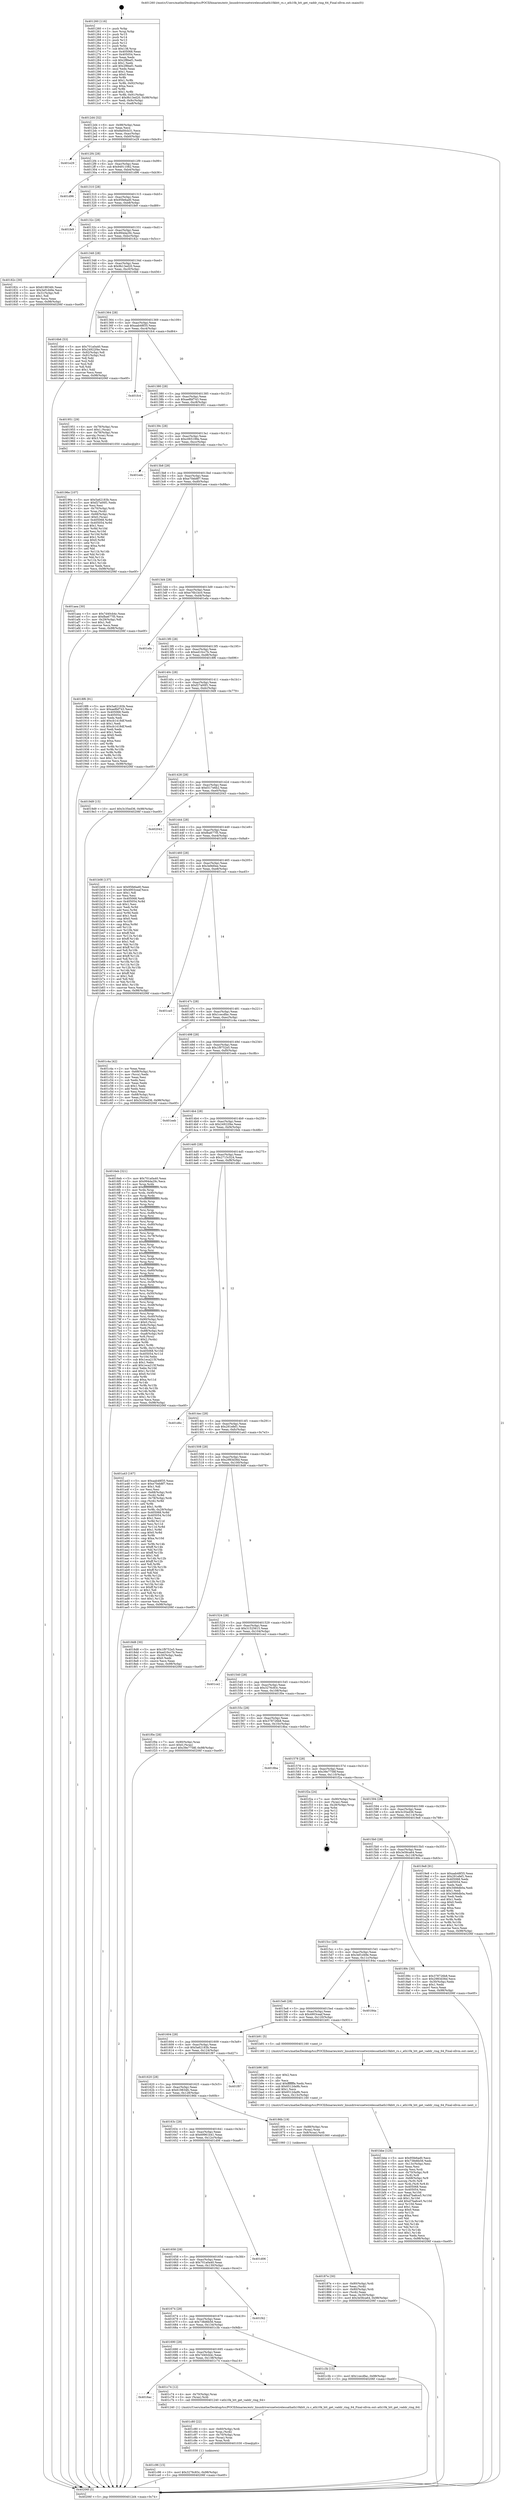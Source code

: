 digraph "0x401260" {
  label = "0x401260 (/mnt/c/Users/mathe/Desktop/tcc/POCII/binaries/extr_linuxdriversnetwirelessathath10khtt_rx.c_ath10k_htt_get_vaddr_ring_64_Final-ollvm.out::main(0))"
  labelloc = "t"
  node[shape=record]

  Entry [label="",width=0.3,height=0.3,shape=circle,fillcolor=black,style=filled]
  "0x4012d4" [label="{
     0x4012d4 [32]\l
     | [instrs]\l
     &nbsp;&nbsp;0x4012d4 \<+6\>: mov -0x98(%rbp),%eax\l
     &nbsp;&nbsp;0x4012da \<+2\>: mov %eax,%ecx\l
     &nbsp;&nbsp;0x4012dc \<+6\>: sub $0x8a00cb31,%ecx\l
     &nbsp;&nbsp;0x4012e2 \<+6\>: mov %eax,-0xac(%rbp)\l
     &nbsp;&nbsp;0x4012e8 \<+6\>: mov %ecx,-0xb0(%rbp)\l
     &nbsp;&nbsp;0x4012ee \<+6\>: je 0000000000401e29 \<main+0xbc9\>\l
  }"]
  "0x401e29" [label="{
     0x401e29\l
  }", style=dashed]
  "0x4012f4" [label="{
     0x4012f4 [28]\l
     | [instrs]\l
     &nbsp;&nbsp;0x4012f4 \<+5\>: jmp 00000000004012f9 \<main+0x99\>\l
     &nbsp;&nbsp;0x4012f9 \<+6\>: mov -0xac(%rbp),%eax\l
     &nbsp;&nbsp;0x4012ff \<+5\>: sub $0x94911082,%eax\l
     &nbsp;&nbsp;0x401304 \<+6\>: mov %eax,-0xb4(%rbp)\l
     &nbsp;&nbsp;0x40130a \<+6\>: je 0000000000401d96 \<main+0xb36\>\l
  }"]
  Exit [label="",width=0.3,height=0.3,shape=circle,fillcolor=black,style=filled,peripheries=2]
  "0x401d96" [label="{
     0x401d96\l
  }", style=dashed]
  "0x401310" [label="{
     0x401310 [28]\l
     | [instrs]\l
     &nbsp;&nbsp;0x401310 \<+5\>: jmp 0000000000401315 \<main+0xb5\>\l
     &nbsp;&nbsp;0x401315 \<+6\>: mov -0xac(%rbp),%eax\l
     &nbsp;&nbsp;0x40131b \<+5\>: sub $0x95fe6ad0,%eax\l
     &nbsp;&nbsp;0x401320 \<+6\>: mov %eax,-0xb8(%rbp)\l
     &nbsp;&nbsp;0x401326 \<+6\>: je 0000000000401fe9 \<main+0xd89\>\l
  }"]
  "0x401c96" [label="{
     0x401c96 [15]\l
     | [instrs]\l
     &nbsp;&nbsp;0x401c96 \<+10\>: movl $0x3276c83c,-0x98(%rbp)\l
     &nbsp;&nbsp;0x401ca0 \<+5\>: jmp 000000000040206f \<main+0xe0f\>\l
  }"]
  "0x401fe9" [label="{
     0x401fe9\l
  }", style=dashed]
  "0x40132c" [label="{
     0x40132c [28]\l
     | [instrs]\l
     &nbsp;&nbsp;0x40132c \<+5\>: jmp 0000000000401331 \<main+0xd1\>\l
     &nbsp;&nbsp;0x401331 \<+6\>: mov -0xac(%rbp),%eax\l
     &nbsp;&nbsp;0x401337 \<+5\>: sub $0x994da29c,%eax\l
     &nbsp;&nbsp;0x40133c \<+6\>: mov %eax,-0xbc(%rbp)\l
     &nbsp;&nbsp;0x401342 \<+6\>: je 000000000040182c \<main+0x5cc\>\l
  }"]
  "0x401c80" [label="{
     0x401c80 [22]\l
     | [instrs]\l
     &nbsp;&nbsp;0x401c80 \<+4\>: mov -0x60(%rbp),%rdi\l
     &nbsp;&nbsp;0x401c84 \<+3\>: mov %rax,(%rdi)\l
     &nbsp;&nbsp;0x401c87 \<+4\>: mov -0x70(%rbp),%rax\l
     &nbsp;&nbsp;0x401c8b \<+3\>: mov (%rax),%rax\l
     &nbsp;&nbsp;0x401c8e \<+3\>: mov %rax,%rdi\l
     &nbsp;&nbsp;0x401c91 \<+5\>: call 0000000000401030 \<free@plt\>\l
     | [calls]\l
     &nbsp;&nbsp;0x401030 \{1\} (unknown)\l
  }"]
  "0x40182c" [label="{
     0x40182c [30]\l
     | [instrs]\l
     &nbsp;&nbsp;0x40182c \<+5\>: mov $0x619834fc,%eax\l
     &nbsp;&nbsp;0x401831 \<+5\>: mov $0x3ef1d49e,%ecx\l
     &nbsp;&nbsp;0x401836 \<+3\>: mov -0x31(%rbp),%dl\l
     &nbsp;&nbsp;0x401839 \<+3\>: test $0x1,%dl\l
     &nbsp;&nbsp;0x40183c \<+3\>: cmovne %ecx,%eax\l
     &nbsp;&nbsp;0x40183f \<+6\>: mov %eax,-0x98(%rbp)\l
     &nbsp;&nbsp;0x401845 \<+5\>: jmp 000000000040206f \<main+0xe0f\>\l
  }"]
  "0x401348" [label="{
     0x401348 [28]\l
     | [instrs]\l
     &nbsp;&nbsp;0x401348 \<+5\>: jmp 000000000040134d \<main+0xed\>\l
     &nbsp;&nbsp;0x40134d \<+6\>: mov -0xac(%rbp),%eax\l
     &nbsp;&nbsp;0x401353 \<+5\>: sub $0x9b13ed20,%eax\l
     &nbsp;&nbsp;0x401358 \<+6\>: mov %eax,-0xc0(%rbp)\l
     &nbsp;&nbsp;0x40135e \<+6\>: je 00000000004016b6 \<main+0x456\>\l
  }"]
  "0x4016ac" [label="{
     0x4016ac\l
  }", style=dashed]
  "0x4016b6" [label="{
     0x4016b6 [53]\l
     | [instrs]\l
     &nbsp;&nbsp;0x4016b6 \<+5\>: mov $0x701a0a40,%eax\l
     &nbsp;&nbsp;0x4016bb \<+5\>: mov $0x24922f4e,%ecx\l
     &nbsp;&nbsp;0x4016c0 \<+6\>: mov -0x92(%rbp),%dl\l
     &nbsp;&nbsp;0x4016c6 \<+7\>: mov -0x91(%rbp),%sil\l
     &nbsp;&nbsp;0x4016cd \<+3\>: mov %dl,%dil\l
     &nbsp;&nbsp;0x4016d0 \<+3\>: and %sil,%dil\l
     &nbsp;&nbsp;0x4016d3 \<+3\>: xor %sil,%dl\l
     &nbsp;&nbsp;0x4016d6 \<+3\>: or %dl,%dil\l
     &nbsp;&nbsp;0x4016d9 \<+4\>: test $0x1,%dil\l
     &nbsp;&nbsp;0x4016dd \<+3\>: cmovne %ecx,%eax\l
     &nbsp;&nbsp;0x4016e0 \<+6\>: mov %eax,-0x98(%rbp)\l
     &nbsp;&nbsp;0x4016e6 \<+5\>: jmp 000000000040206f \<main+0xe0f\>\l
  }"]
  "0x401364" [label="{
     0x401364 [28]\l
     | [instrs]\l
     &nbsp;&nbsp;0x401364 \<+5\>: jmp 0000000000401369 \<main+0x109\>\l
     &nbsp;&nbsp;0x401369 \<+6\>: mov -0xac(%rbp),%eax\l
     &nbsp;&nbsp;0x40136f \<+5\>: sub $0xaab48f35,%eax\l
     &nbsp;&nbsp;0x401374 \<+6\>: mov %eax,-0xc4(%rbp)\l
     &nbsp;&nbsp;0x40137a \<+6\>: je 0000000000401fc4 \<main+0xd64\>\l
  }"]
  "0x40206f" [label="{
     0x40206f [5]\l
     | [instrs]\l
     &nbsp;&nbsp;0x40206f \<+5\>: jmp 00000000004012d4 \<main+0x74\>\l
  }"]
  "0x401260" [label="{
     0x401260 [116]\l
     | [instrs]\l
     &nbsp;&nbsp;0x401260 \<+1\>: push %rbp\l
     &nbsp;&nbsp;0x401261 \<+3\>: mov %rsp,%rbp\l
     &nbsp;&nbsp;0x401264 \<+2\>: push %r15\l
     &nbsp;&nbsp;0x401266 \<+2\>: push %r14\l
     &nbsp;&nbsp;0x401268 \<+2\>: push %r13\l
     &nbsp;&nbsp;0x40126a \<+2\>: push %r12\l
     &nbsp;&nbsp;0x40126c \<+1\>: push %rbx\l
     &nbsp;&nbsp;0x40126d \<+7\>: sub $0x138,%rsp\l
     &nbsp;&nbsp;0x401274 \<+7\>: mov 0x405068,%eax\l
     &nbsp;&nbsp;0x40127b \<+7\>: mov 0x405054,%ecx\l
     &nbsp;&nbsp;0x401282 \<+2\>: mov %eax,%edx\l
     &nbsp;&nbsp;0x401284 \<+6\>: sub $0x2f8bef1,%edx\l
     &nbsp;&nbsp;0x40128a \<+3\>: sub $0x1,%edx\l
     &nbsp;&nbsp;0x40128d \<+6\>: add $0x2f8bef1,%edx\l
     &nbsp;&nbsp;0x401293 \<+3\>: imul %edx,%eax\l
     &nbsp;&nbsp;0x401296 \<+3\>: and $0x1,%eax\l
     &nbsp;&nbsp;0x401299 \<+3\>: cmp $0x0,%eax\l
     &nbsp;&nbsp;0x40129c \<+4\>: sete %r8b\l
     &nbsp;&nbsp;0x4012a0 \<+4\>: and $0x1,%r8b\l
     &nbsp;&nbsp;0x4012a4 \<+7\>: mov %r8b,-0x92(%rbp)\l
     &nbsp;&nbsp;0x4012ab \<+3\>: cmp $0xa,%ecx\l
     &nbsp;&nbsp;0x4012ae \<+4\>: setl %r8b\l
     &nbsp;&nbsp;0x4012b2 \<+4\>: and $0x1,%r8b\l
     &nbsp;&nbsp;0x4012b6 \<+7\>: mov %r8b,-0x91(%rbp)\l
     &nbsp;&nbsp;0x4012bd \<+10\>: movl $0x9b13ed20,-0x98(%rbp)\l
     &nbsp;&nbsp;0x4012c7 \<+6\>: mov %edi,-0x9c(%rbp)\l
     &nbsp;&nbsp;0x4012cd \<+7\>: mov %rsi,-0xa8(%rbp)\l
  }"]
  "0x401c74" [label="{
     0x401c74 [12]\l
     | [instrs]\l
     &nbsp;&nbsp;0x401c74 \<+4\>: mov -0x70(%rbp),%rax\l
     &nbsp;&nbsp;0x401c78 \<+3\>: mov (%rax),%rdi\l
     &nbsp;&nbsp;0x401c7b \<+5\>: call 0000000000401240 \<ath10k_htt_get_vaddr_ring_64\>\l
     | [calls]\l
     &nbsp;&nbsp;0x401240 \{1\} (/mnt/c/Users/mathe/Desktop/tcc/POCII/binaries/extr_linuxdriversnetwirelessathath10khtt_rx.c_ath10k_htt_get_vaddr_ring_64_Final-ollvm.out::ath10k_htt_get_vaddr_ring_64)\l
  }"]
  "0x401fc4" [label="{
     0x401fc4\l
  }", style=dashed]
  "0x401380" [label="{
     0x401380 [28]\l
     | [instrs]\l
     &nbsp;&nbsp;0x401380 \<+5\>: jmp 0000000000401385 \<main+0x125\>\l
     &nbsp;&nbsp;0x401385 \<+6\>: mov -0xac(%rbp),%eax\l
     &nbsp;&nbsp;0x40138b \<+5\>: sub $0xae8bf743,%eax\l
     &nbsp;&nbsp;0x401390 \<+6\>: mov %eax,-0xc8(%rbp)\l
     &nbsp;&nbsp;0x401396 \<+6\>: je 0000000000401951 \<main+0x6f1\>\l
  }"]
  "0x401690" [label="{
     0x401690 [28]\l
     | [instrs]\l
     &nbsp;&nbsp;0x401690 \<+5\>: jmp 0000000000401695 \<main+0x435\>\l
     &nbsp;&nbsp;0x401695 \<+6\>: mov -0xac(%rbp),%eax\l
     &nbsp;&nbsp;0x40169b \<+5\>: sub $0x7d40cb4c,%eax\l
     &nbsp;&nbsp;0x4016a0 \<+6\>: mov %eax,-0x138(%rbp)\l
     &nbsp;&nbsp;0x4016a6 \<+6\>: je 0000000000401c74 \<main+0xa14\>\l
  }"]
  "0x401951" [label="{
     0x401951 [29]\l
     | [instrs]\l
     &nbsp;&nbsp;0x401951 \<+4\>: mov -0x78(%rbp),%rax\l
     &nbsp;&nbsp;0x401955 \<+6\>: movl $0x1,(%rax)\l
     &nbsp;&nbsp;0x40195b \<+4\>: mov -0x78(%rbp),%rax\l
     &nbsp;&nbsp;0x40195f \<+3\>: movslq (%rax),%rax\l
     &nbsp;&nbsp;0x401962 \<+4\>: shl $0x3,%rax\l
     &nbsp;&nbsp;0x401966 \<+3\>: mov %rax,%rdi\l
     &nbsp;&nbsp;0x401969 \<+5\>: call 0000000000401050 \<malloc@plt\>\l
     | [calls]\l
     &nbsp;&nbsp;0x401050 \{1\} (unknown)\l
  }"]
  "0x40139c" [label="{
     0x40139c [28]\l
     | [instrs]\l
     &nbsp;&nbsp;0x40139c \<+5\>: jmp 00000000004013a1 \<main+0x141\>\l
     &nbsp;&nbsp;0x4013a1 \<+6\>: mov -0xac(%rbp),%eax\l
     &nbsp;&nbsp;0x4013a7 \<+5\>: sub $0xc065199e,%eax\l
     &nbsp;&nbsp;0x4013ac \<+6\>: mov %eax,-0xcc(%rbp)\l
     &nbsp;&nbsp;0x4013b2 \<+6\>: je 0000000000401edc \<main+0xc7c\>\l
  }"]
  "0x401c3b" [label="{
     0x401c3b [15]\l
     | [instrs]\l
     &nbsp;&nbsp;0x401c3b \<+10\>: movl $0x1cecdfac,-0x98(%rbp)\l
     &nbsp;&nbsp;0x401c45 \<+5\>: jmp 000000000040206f \<main+0xe0f\>\l
  }"]
  "0x401edc" [label="{
     0x401edc\l
  }", style=dashed]
  "0x4013b8" [label="{
     0x4013b8 [28]\l
     | [instrs]\l
     &nbsp;&nbsp;0x4013b8 \<+5\>: jmp 00000000004013bd \<main+0x15d\>\l
     &nbsp;&nbsp;0x4013bd \<+6\>: mov -0xac(%rbp),%eax\l
     &nbsp;&nbsp;0x4013c3 \<+5\>: sub $0xe70eb8f7,%eax\l
     &nbsp;&nbsp;0x4013c8 \<+6\>: mov %eax,-0xd0(%rbp)\l
     &nbsp;&nbsp;0x4013ce \<+6\>: je 0000000000401aea \<main+0x88a\>\l
  }"]
  "0x401674" [label="{
     0x401674 [28]\l
     | [instrs]\l
     &nbsp;&nbsp;0x401674 \<+5\>: jmp 0000000000401679 \<main+0x419\>\l
     &nbsp;&nbsp;0x401679 \<+6\>: mov -0xac(%rbp),%eax\l
     &nbsp;&nbsp;0x40167f \<+5\>: sub $0x738d6b56,%eax\l
     &nbsp;&nbsp;0x401684 \<+6\>: mov %eax,-0x134(%rbp)\l
     &nbsp;&nbsp;0x40168a \<+6\>: je 0000000000401c3b \<main+0x9db\>\l
  }"]
  "0x401aea" [label="{
     0x401aea [30]\l
     | [instrs]\l
     &nbsp;&nbsp;0x401aea \<+5\>: mov $0x7d40cb4c,%eax\l
     &nbsp;&nbsp;0x401aef \<+5\>: mov $0xfba677f5,%ecx\l
     &nbsp;&nbsp;0x401af4 \<+3\>: mov -0x29(%rbp),%dl\l
     &nbsp;&nbsp;0x401af7 \<+3\>: test $0x1,%dl\l
     &nbsp;&nbsp;0x401afa \<+3\>: cmovne %ecx,%eax\l
     &nbsp;&nbsp;0x401afd \<+6\>: mov %eax,-0x98(%rbp)\l
     &nbsp;&nbsp;0x401b03 \<+5\>: jmp 000000000040206f \<main+0xe0f\>\l
  }"]
  "0x4013d4" [label="{
     0x4013d4 [28]\l
     | [instrs]\l
     &nbsp;&nbsp;0x4013d4 \<+5\>: jmp 00000000004013d9 \<main+0x179\>\l
     &nbsp;&nbsp;0x4013d9 \<+6\>: mov -0xac(%rbp),%eax\l
     &nbsp;&nbsp;0x4013df \<+5\>: sub $0xe76b1bc0,%eax\l
     &nbsp;&nbsp;0x4013e4 \<+6\>: mov %eax,-0xd4(%rbp)\l
     &nbsp;&nbsp;0x4013ea \<+6\>: je 0000000000401efa \<main+0xc9a\>\l
  }"]
  "0x401f42" [label="{
     0x401f42\l
  }", style=dashed]
  "0x401efa" [label="{
     0x401efa\l
  }", style=dashed]
  "0x4013f0" [label="{
     0x4013f0 [28]\l
     | [instrs]\l
     &nbsp;&nbsp;0x4013f0 \<+5\>: jmp 00000000004013f5 \<main+0x195\>\l
     &nbsp;&nbsp;0x4013f5 \<+6\>: mov -0xac(%rbp),%eax\l
     &nbsp;&nbsp;0x4013fb \<+5\>: sub $0xed10cc7b,%eax\l
     &nbsp;&nbsp;0x401400 \<+6\>: mov %eax,-0xd8(%rbp)\l
     &nbsp;&nbsp;0x401406 \<+6\>: je 00000000004018f6 \<main+0x696\>\l
  }"]
  "0x401658" [label="{
     0x401658 [28]\l
     | [instrs]\l
     &nbsp;&nbsp;0x401658 \<+5\>: jmp 000000000040165d \<main+0x3fd\>\l
     &nbsp;&nbsp;0x40165d \<+6\>: mov -0xac(%rbp),%eax\l
     &nbsp;&nbsp;0x401663 \<+5\>: sub $0x701a0a40,%eax\l
     &nbsp;&nbsp;0x401668 \<+6\>: mov %eax,-0x130(%rbp)\l
     &nbsp;&nbsp;0x40166e \<+6\>: je 0000000000401f42 \<main+0xce2\>\l
  }"]
  "0x4018f6" [label="{
     0x4018f6 [91]\l
     | [instrs]\l
     &nbsp;&nbsp;0x4018f6 \<+5\>: mov $0x5a62183b,%eax\l
     &nbsp;&nbsp;0x4018fb \<+5\>: mov $0xae8bf743,%ecx\l
     &nbsp;&nbsp;0x401900 \<+7\>: mov 0x405068,%edx\l
     &nbsp;&nbsp;0x401907 \<+7\>: mov 0x405054,%esi\l
     &nbsp;&nbsp;0x40190e \<+2\>: mov %edx,%edi\l
     &nbsp;&nbsp;0x401910 \<+6\>: add $0xcb1418df,%edi\l
     &nbsp;&nbsp;0x401916 \<+3\>: sub $0x1,%edi\l
     &nbsp;&nbsp;0x401919 \<+6\>: sub $0xcb1418df,%edi\l
     &nbsp;&nbsp;0x40191f \<+3\>: imul %edi,%edx\l
     &nbsp;&nbsp;0x401922 \<+3\>: and $0x1,%edx\l
     &nbsp;&nbsp;0x401925 \<+3\>: cmp $0x0,%edx\l
     &nbsp;&nbsp;0x401928 \<+4\>: sete %r8b\l
     &nbsp;&nbsp;0x40192c \<+3\>: cmp $0xa,%esi\l
     &nbsp;&nbsp;0x40192f \<+4\>: setl %r9b\l
     &nbsp;&nbsp;0x401933 \<+3\>: mov %r8b,%r10b\l
     &nbsp;&nbsp;0x401936 \<+3\>: and %r9b,%r10b\l
     &nbsp;&nbsp;0x401939 \<+3\>: xor %r9b,%r8b\l
     &nbsp;&nbsp;0x40193c \<+3\>: or %r8b,%r10b\l
     &nbsp;&nbsp;0x40193f \<+4\>: test $0x1,%r10b\l
     &nbsp;&nbsp;0x401943 \<+3\>: cmovne %ecx,%eax\l
     &nbsp;&nbsp;0x401946 \<+6\>: mov %eax,-0x98(%rbp)\l
     &nbsp;&nbsp;0x40194c \<+5\>: jmp 000000000040206f \<main+0xe0f\>\l
  }"]
  "0x40140c" [label="{
     0x40140c [28]\l
     | [instrs]\l
     &nbsp;&nbsp;0x40140c \<+5\>: jmp 0000000000401411 \<main+0x1b1\>\l
     &nbsp;&nbsp;0x401411 \<+6\>: mov -0xac(%rbp),%eax\l
     &nbsp;&nbsp;0x401417 \<+5\>: sub $0xf27a00f1,%eax\l
     &nbsp;&nbsp;0x40141c \<+6\>: mov %eax,-0xdc(%rbp)\l
     &nbsp;&nbsp;0x401422 \<+6\>: je 00000000004019d9 \<main+0x779\>\l
  }"]
  "0x401d06" [label="{
     0x401d06\l
  }", style=dashed]
  "0x4019d9" [label="{
     0x4019d9 [15]\l
     | [instrs]\l
     &nbsp;&nbsp;0x4019d9 \<+10\>: movl $0x3c35ed36,-0x98(%rbp)\l
     &nbsp;&nbsp;0x4019e3 \<+5\>: jmp 000000000040206f \<main+0xe0f\>\l
  }"]
  "0x401428" [label="{
     0x401428 [28]\l
     | [instrs]\l
     &nbsp;&nbsp;0x401428 \<+5\>: jmp 000000000040142d \<main+0x1cd\>\l
     &nbsp;&nbsp;0x40142d \<+6\>: mov -0xac(%rbp),%eax\l
     &nbsp;&nbsp;0x401433 \<+5\>: sub $0xf317e6b2,%eax\l
     &nbsp;&nbsp;0x401438 \<+6\>: mov %eax,-0xe0(%rbp)\l
     &nbsp;&nbsp;0x40143e \<+6\>: je 0000000000402043 \<main+0xde3\>\l
  }"]
  "0x401bbe" [label="{
     0x401bbe [125]\l
     | [instrs]\l
     &nbsp;&nbsp;0x401bbe \<+5\>: mov $0x95fe6ad0,%ecx\l
     &nbsp;&nbsp;0x401bc3 \<+5\>: mov $0x738d6b56,%edx\l
     &nbsp;&nbsp;0x401bc8 \<+6\>: mov -0x13c(%rbp),%esi\l
     &nbsp;&nbsp;0x401bce \<+3\>: imul %eax,%esi\l
     &nbsp;&nbsp;0x401bd1 \<+3\>: movslq %esi,%rdi\l
     &nbsp;&nbsp;0x401bd4 \<+4\>: mov -0x70(%rbp),%r8\l
     &nbsp;&nbsp;0x401bd8 \<+3\>: mov (%r8),%r8\l
     &nbsp;&nbsp;0x401bdb \<+4\>: mov -0x68(%rbp),%r9\l
     &nbsp;&nbsp;0x401bdf \<+3\>: movslq (%r9),%r9\l
     &nbsp;&nbsp;0x401be2 \<+4\>: mov %rdi,(%r8,%r9,8)\l
     &nbsp;&nbsp;0x401be6 \<+7\>: mov 0x405068,%eax\l
     &nbsp;&nbsp;0x401bed \<+7\>: mov 0x405054,%esi\l
     &nbsp;&nbsp;0x401bf4 \<+3\>: mov %eax,%r10d\l
     &nbsp;&nbsp;0x401bf7 \<+7\>: sub $0xd7ba6ce5,%r10d\l
     &nbsp;&nbsp;0x401bfe \<+4\>: sub $0x1,%r10d\l
     &nbsp;&nbsp;0x401c02 \<+7\>: add $0xd7ba6ce5,%r10d\l
     &nbsp;&nbsp;0x401c09 \<+4\>: imul %r10d,%eax\l
     &nbsp;&nbsp;0x401c0d \<+3\>: and $0x1,%eax\l
     &nbsp;&nbsp;0x401c10 \<+3\>: cmp $0x0,%eax\l
     &nbsp;&nbsp;0x401c13 \<+4\>: sete %r11b\l
     &nbsp;&nbsp;0x401c17 \<+3\>: cmp $0xa,%esi\l
     &nbsp;&nbsp;0x401c1a \<+3\>: setl %bl\l
     &nbsp;&nbsp;0x401c1d \<+3\>: mov %r11b,%r14b\l
     &nbsp;&nbsp;0x401c20 \<+3\>: and %bl,%r14b\l
     &nbsp;&nbsp;0x401c23 \<+3\>: xor %bl,%r11b\l
     &nbsp;&nbsp;0x401c26 \<+3\>: or %r11b,%r14b\l
     &nbsp;&nbsp;0x401c29 \<+4\>: test $0x1,%r14b\l
     &nbsp;&nbsp;0x401c2d \<+3\>: cmovne %edx,%ecx\l
     &nbsp;&nbsp;0x401c30 \<+6\>: mov %ecx,-0x98(%rbp)\l
     &nbsp;&nbsp;0x401c36 \<+5\>: jmp 000000000040206f \<main+0xe0f\>\l
  }"]
  "0x402043" [label="{
     0x402043\l
  }", style=dashed]
  "0x401444" [label="{
     0x401444 [28]\l
     | [instrs]\l
     &nbsp;&nbsp;0x401444 \<+5\>: jmp 0000000000401449 \<main+0x1e9\>\l
     &nbsp;&nbsp;0x401449 \<+6\>: mov -0xac(%rbp),%eax\l
     &nbsp;&nbsp;0x40144f \<+5\>: sub $0xfba677f5,%eax\l
     &nbsp;&nbsp;0x401454 \<+6\>: mov %eax,-0xe4(%rbp)\l
     &nbsp;&nbsp;0x40145a \<+6\>: je 0000000000401b08 \<main+0x8a8\>\l
  }"]
  "0x401b96" [label="{
     0x401b96 [40]\l
     | [instrs]\l
     &nbsp;&nbsp;0x401b96 \<+5\>: mov $0x2,%ecx\l
     &nbsp;&nbsp;0x401b9b \<+1\>: cltd\l
     &nbsp;&nbsp;0x401b9c \<+2\>: idiv %ecx\l
     &nbsp;&nbsp;0x401b9e \<+6\>: imul $0xfffffffe,%edx,%ecx\l
     &nbsp;&nbsp;0x401ba4 \<+6\>: sub $0x6512da9b,%ecx\l
     &nbsp;&nbsp;0x401baa \<+3\>: add $0x1,%ecx\l
     &nbsp;&nbsp;0x401bad \<+6\>: add $0x6512da9b,%ecx\l
     &nbsp;&nbsp;0x401bb3 \<+6\>: mov %ecx,-0x13c(%rbp)\l
     &nbsp;&nbsp;0x401bb9 \<+5\>: call 0000000000401160 \<next_i\>\l
     | [calls]\l
     &nbsp;&nbsp;0x401160 \{1\} (/mnt/c/Users/mathe/Desktop/tcc/POCII/binaries/extr_linuxdriversnetwirelessathath10khtt_rx.c_ath10k_htt_get_vaddr_ring_64_Final-ollvm.out::next_i)\l
  }"]
  "0x401b08" [label="{
     0x401b08 [137]\l
     | [instrs]\l
     &nbsp;&nbsp;0x401b08 \<+5\>: mov $0x95fe6ad0,%eax\l
     &nbsp;&nbsp;0x401b0d \<+5\>: mov $0x4903ceaf,%ecx\l
     &nbsp;&nbsp;0x401b12 \<+2\>: mov $0x1,%dl\l
     &nbsp;&nbsp;0x401b14 \<+2\>: xor %esi,%esi\l
     &nbsp;&nbsp;0x401b16 \<+7\>: mov 0x405068,%edi\l
     &nbsp;&nbsp;0x401b1d \<+8\>: mov 0x405054,%r8d\l
     &nbsp;&nbsp;0x401b25 \<+3\>: sub $0x1,%esi\l
     &nbsp;&nbsp;0x401b28 \<+3\>: mov %edi,%r9d\l
     &nbsp;&nbsp;0x401b2b \<+3\>: add %esi,%r9d\l
     &nbsp;&nbsp;0x401b2e \<+4\>: imul %r9d,%edi\l
     &nbsp;&nbsp;0x401b32 \<+3\>: and $0x1,%edi\l
     &nbsp;&nbsp;0x401b35 \<+3\>: cmp $0x0,%edi\l
     &nbsp;&nbsp;0x401b38 \<+4\>: sete %r10b\l
     &nbsp;&nbsp;0x401b3c \<+4\>: cmp $0xa,%r8d\l
     &nbsp;&nbsp;0x401b40 \<+4\>: setl %r11b\l
     &nbsp;&nbsp;0x401b44 \<+3\>: mov %r10b,%bl\l
     &nbsp;&nbsp;0x401b47 \<+3\>: xor $0xff,%bl\l
     &nbsp;&nbsp;0x401b4a \<+3\>: mov %r11b,%r14b\l
     &nbsp;&nbsp;0x401b4d \<+4\>: xor $0xff,%r14b\l
     &nbsp;&nbsp;0x401b51 \<+3\>: xor $0x1,%dl\l
     &nbsp;&nbsp;0x401b54 \<+3\>: mov %bl,%r15b\l
     &nbsp;&nbsp;0x401b57 \<+4\>: and $0xff,%r15b\l
     &nbsp;&nbsp;0x401b5b \<+3\>: and %dl,%r10b\l
     &nbsp;&nbsp;0x401b5e \<+3\>: mov %r14b,%r12b\l
     &nbsp;&nbsp;0x401b61 \<+4\>: and $0xff,%r12b\l
     &nbsp;&nbsp;0x401b65 \<+3\>: and %dl,%r11b\l
     &nbsp;&nbsp;0x401b68 \<+3\>: or %r10b,%r15b\l
     &nbsp;&nbsp;0x401b6b \<+3\>: or %r11b,%r12b\l
     &nbsp;&nbsp;0x401b6e \<+3\>: xor %r12b,%r15b\l
     &nbsp;&nbsp;0x401b71 \<+3\>: or %r14b,%bl\l
     &nbsp;&nbsp;0x401b74 \<+3\>: xor $0xff,%bl\l
     &nbsp;&nbsp;0x401b77 \<+3\>: or $0x1,%dl\l
     &nbsp;&nbsp;0x401b7a \<+2\>: and %dl,%bl\l
     &nbsp;&nbsp;0x401b7c \<+3\>: or %bl,%r15b\l
     &nbsp;&nbsp;0x401b7f \<+4\>: test $0x1,%r15b\l
     &nbsp;&nbsp;0x401b83 \<+3\>: cmovne %ecx,%eax\l
     &nbsp;&nbsp;0x401b86 \<+6\>: mov %eax,-0x98(%rbp)\l
     &nbsp;&nbsp;0x401b8c \<+5\>: jmp 000000000040206f \<main+0xe0f\>\l
  }"]
  "0x401460" [label="{
     0x401460 [28]\l
     | [instrs]\l
     &nbsp;&nbsp;0x401460 \<+5\>: jmp 0000000000401465 \<main+0x205\>\l
     &nbsp;&nbsp;0x401465 \<+6\>: mov -0xac(%rbp),%eax\l
     &nbsp;&nbsp;0x40146b \<+5\>: sub $0x3e9d0ee,%eax\l
     &nbsp;&nbsp;0x401470 \<+6\>: mov %eax,-0xe8(%rbp)\l
     &nbsp;&nbsp;0x401476 \<+6\>: je 0000000000401ca5 \<main+0xa45\>\l
  }"]
  "0x40196e" [label="{
     0x40196e [107]\l
     | [instrs]\l
     &nbsp;&nbsp;0x40196e \<+5\>: mov $0x5a62183b,%ecx\l
     &nbsp;&nbsp;0x401973 \<+5\>: mov $0xf27a00f1,%edx\l
     &nbsp;&nbsp;0x401978 \<+2\>: xor %esi,%esi\l
     &nbsp;&nbsp;0x40197a \<+4\>: mov -0x70(%rbp),%rdi\l
     &nbsp;&nbsp;0x40197e \<+3\>: mov %rax,(%rdi)\l
     &nbsp;&nbsp;0x401981 \<+4\>: mov -0x68(%rbp),%rax\l
     &nbsp;&nbsp;0x401985 \<+6\>: movl $0x0,(%rax)\l
     &nbsp;&nbsp;0x40198b \<+8\>: mov 0x405068,%r8d\l
     &nbsp;&nbsp;0x401993 \<+8\>: mov 0x405054,%r9d\l
     &nbsp;&nbsp;0x40199b \<+3\>: sub $0x1,%esi\l
     &nbsp;&nbsp;0x40199e \<+3\>: mov %r8d,%r10d\l
     &nbsp;&nbsp;0x4019a1 \<+3\>: add %esi,%r10d\l
     &nbsp;&nbsp;0x4019a4 \<+4\>: imul %r10d,%r8d\l
     &nbsp;&nbsp;0x4019a8 \<+4\>: and $0x1,%r8d\l
     &nbsp;&nbsp;0x4019ac \<+4\>: cmp $0x0,%r8d\l
     &nbsp;&nbsp;0x4019b0 \<+4\>: sete %r11b\l
     &nbsp;&nbsp;0x4019b4 \<+4\>: cmp $0xa,%r9d\l
     &nbsp;&nbsp;0x4019b8 \<+3\>: setl %bl\l
     &nbsp;&nbsp;0x4019bb \<+3\>: mov %r11b,%r14b\l
     &nbsp;&nbsp;0x4019be \<+3\>: and %bl,%r14b\l
     &nbsp;&nbsp;0x4019c1 \<+3\>: xor %bl,%r11b\l
     &nbsp;&nbsp;0x4019c4 \<+3\>: or %r11b,%r14b\l
     &nbsp;&nbsp;0x4019c7 \<+4\>: test $0x1,%r14b\l
     &nbsp;&nbsp;0x4019cb \<+3\>: cmovne %edx,%ecx\l
     &nbsp;&nbsp;0x4019ce \<+6\>: mov %ecx,-0x98(%rbp)\l
     &nbsp;&nbsp;0x4019d4 \<+5\>: jmp 000000000040206f \<main+0xe0f\>\l
  }"]
  "0x401ca5" [label="{
     0x401ca5\l
  }", style=dashed]
  "0x40147c" [label="{
     0x40147c [28]\l
     | [instrs]\l
     &nbsp;&nbsp;0x40147c \<+5\>: jmp 0000000000401481 \<main+0x221\>\l
     &nbsp;&nbsp;0x401481 \<+6\>: mov -0xac(%rbp),%eax\l
     &nbsp;&nbsp;0x401487 \<+5\>: sub $0x1cecdfac,%eax\l
     &nbsp;&nbsp;0x40148c \<+6\>: mov %eax,-0xec(%rbp)\l
     &nbsp;&nbsp;0x401492 \<+6\>: je 0000000000401c4a \<main+0x9ea\>\l
  }"]
  "0x40187e" [label="{
     0x40187e [30]\l
     | [instrs]\l
     &nbsp;&nbsp;0x40187e \<+4\>: mov -0x80(%rbp),%rdi\l
     &nbsp;&nbsp;0x401882 \<+2\>: mov %eax,(%rdi)\l
     &nbsp;&nbsp;0x401884 \<+4\>: mov -0x80(%rbp),%rdi\l
     &nbsp;&nbsp;0x401888 \<+2\>: mov (%rdi),%eax\l
     &nbsp;&nbsp;0x40188a \<+3\>: mov %eax,-0x30(%rbp)\l
     &nbsp;&nbsp;0x40188d \<+10\>: movl $0x3e56ca64,-0x98(%rbp)\l
     &nbsp;&nbsp;0x401897 \<+5\>: jmp 000000000040206f \<main+0xe0f\>\l
  }"]
  "0x401c4a" [label="{
     0x401c4a [42]\l
     | [instrs]\l
     &nbsp;&nbsp;0x401c4a \<+2\>: xor %eax,%eax\l
     &nbsp;&nbsp;0x401c4c \<+4\>: mov -0x68(%rbp),%rcx\l
     &nbsp;&nbsp;0x401c50 \<+2\>: mov (%rcx),%edx\l
     &nbsp;&nbsp;0x401c52 \<+2\>: mov %eax,%esi\l
     &nbsp;&nbsp;0x401c54 \<+2\>: sub %edx,%esi\l
     &nbsp;&nbsp;0x401c56 \<+2\>: mov %eax,%edx\l
     &nbsp;&nbsp;0x401c58 \<+3\>: sub $0x1,%edx\l
     &nbsp;&nbsp;0x401c5b \<+2\>: add %edx,%esi\l
     &nbsp;&nbsp;0x401c5d \<+2\>: sub %esi,%eax\l
     &nbsp;&nbsp;0x401c5f \<+4\>: mov -0x68(%rbp),%rcx\l
     &nbsp;&nbsp;0x401c63 \<+2\>: mov %eax,(%rcx)\l
     &nbsp;&nbsp;0x401c65 \<+10\>: movl $0x3c35ed36,-0x98(%rbp)\l
     &nbsp;&nbsp;0x401c6f \<+5\>: jmp 000000000040206f \<main+0xe0f\>\l
  }"]
  "0x401498" [label="{
     0x401498 [28]\l
     | [instrs]\l
     &nbsp;&nbsp;0x401498 \<+5\>: jmp 000000000040149d \<main+0x23d\>\l
     &nbsp;&nbsp;0x40149d \<+6\>: mov -0xac(%rbp),%eax\l
     &nbsp;&nbsp;0x4014a3 \<+5\>: sub $0x1f9752e5,%eax\l
     &nbsp;&nbsp;0x4014a8 \<+6\>: mov %eax,-0xf0(%rbp)\l
     &nbsp;&nbsp;0x4014ae \<+6\>: je 0000000000401eeb \<main+0xc8b\>\l
  }"]
  "0x40163c" [label="{
     0x40163c [28]\l
     | [instrs]\l
     &nbsp;&nbsp;0x40163c \<+5\>: jmp 0000000000401641 \<main+0x3e1\>\l
     &nbsp;&nbsp;0x401641 \<+6\>: mov -0xac(%rbp),%eax\l
     &nbsp;&nbsp;0x401647 \<+5\>: sub $0x69961b41,%eax\l
     &nbsp;&nbsp;0x40164c \<+6\>: mov %eax,-0x12c(%rbp)\l
     &nbsp;&nbsp;0x401652 \<+6\>: je 0000000000401d06 \<main+0xaa6\>\l
  }"]
  "0x401eeb" [label="{
     0x401eeb\l
  }", style=dashed]
  "0x4014b4" [label="{
     0x4014b4 [28]\l
     | [instrs]\l
     &nbsp;&nbsp;0x4014b4 \<+5\>: jmp 00000000004014b9 \<main+0x259\>\l
     &nbsp;&nbsp;0x4014b9 \<+6\>: mov -0xac(%rbp),%eax\l
     &nbsp;&nbsp;0x4014bf \<+5\>: sub $0x24922f4e,%eax\l
     &nbsp;&nbsp;0x4014c4 \<+6\>: mov %eax,-0xf4(%rbp)\l
     &nbsp;&nbsp;0x4014ca \<+6\>: je 00000000004016eb \<main+0x48b\>\l
  }"]
  "0x40186b" [label="{
     0x40186b [19]\l
     | [instrs]\l
     &nbsp;&nbsp;0x40186b \<+7\>: mov -0x88(%rbp),%rax\l
     &nbsp;&nbsp;0x401872 \<+3\>: mov (%rax),%rax\l
     &nbsp;&nbsp;0x401875 \<+4\>: mov 0x8(%rax),%rdi\l
     &nbsp;&nbsp;0x401879 \<+5\>: call 0000000000401060 \<atoi@plt\>\l
     | [calls]\l
     &nbsp;&nbsp;0x401060 \{1\} (unknown)\l
  }"]
  "0x4016eb" [label="{
     0x4016eb [321]\l
     | [instrs]\l
     &nbsp;&nbsp;0x4016eb \<+5\>: mov $0x701a0a40,%eax\l
     &nbsp;&nbsp;0x4016f0 \<+5\>: mov $0x994da29c,%ecx\l
     &nbsp;&nbsp;0x4016f5 \<+3\>: mov %rsp,%rdx\l
     &nbsp;&nbsp;0x4016f8 \<+4\>: add $0xfffffffffffffff0,%rdx\l
     &nbsp;&nbsp;0x4016fc \<+3\>: mov %rdx,%rsp\l
     &nbsp;&nbsp;0x4016ff \<+7\>: mov %rdx,-0x90(%rbp)\l
     &nbsp;&nbsp;0x401706 \<+3\>: mov %rsp,%rdx\l
     &nbsp;&nbsp;0x401709 \<+4\>: add $0xfffffffffffffff0,%rdx\l
     &nbsp;&nbsp;0x40170d \<+3\>: mov %rdx,%rsp\l
     &nbsp;&nbsp;0x401710 \<+3\>: mov %rsp,%rsi\l
     &nbsp;&nbsp;0x401713 \<+4\>: add $0xfffffffffffffff0,%rsi\l
     &nbsp;&nbsp;0x401717 \<+3\>: mov %rsi,%rsp\l
     &nbsp;&nbsp;0x40171a \<+7\>: mov %rsi,-0x88(%rbp)\l
     &nbsp;&nbsp;0x401721 \<+3\>: mov %rsp,%rsi\l
     &nbsp;&nbsp;0x401724 \<+4\>: add $0xfffffffffffffff0,%rsi\l
     &nbsp;&nbsp;0x401728 \<+3\>: mov %rsi,%rsp\l
     &nbsp;&nbsp;0x40172b \<+4\>: mov %rsi,-0x80(%rbp)\l
     &nbsp;&nbsp;0x40172f \<+3\>: mov %rsp,%rsi\l
     &nbsp;&nbsp;0x401732 \<+4\>: add $0xfffffffffffffff0,%rsi\l
     &nbsp;&nbsp;0x401736 \<+3\>: mov %rsi,%rsp\l
     &nbsp;&nbsp;0x401739 \<+4\>: mov %rsi,-0x78(%rbp)\l
     &nbsp;&nbsp;0x40173d \<+3\>: mov %rsp,%rsi\l
     &nbsp;&nbsp;0x401740 \<+4\>: add $0xfffffffffffffff0,%rsi\l
     &nbsp;&nbsp;0x401744 \<+3\>: mov %rsi,%rsp\l
     &nbsp;&nbsp;0x401747 \<+4\>: mov %rsi,-0x70(%rbp)\l
     &nbsp;&nbsp;0x40174b \<+3\>: mov %rsp,%rsi\l
     &nbsp;&nbsp;0x40174e \<+4\>: add $0xfffffffffffffff0,%rsi\l
     &nbsp;&nbsp;0x401752 \<+3\>: mov %rsi,%rsp\l
     &nbsp;&nbsp;0x401755 \<+4\>: mov %rsi,-0x68(%rbp)\l
     &nbsp;&nbsp;0x401759 \<+3\>: mov %rsp,%rsi\l
     &nbsp;&nbsp;0x40175c \<+4\>: add $0xfffffffffffffff0,%rsi\l
     &nbsp;&nbsp;0x401760 \<+3\>: mov %rsi,%rsp\l
     &nbsp;&nbsp;0x401763 \<+4\>: mov %rsi,-0x60(%rbp)\l
     &nbsp;&nbsp;0x401767 \<+3\>: mov %rsp,%rsi\l
     &nbsp;&nbsp;0x40176a \<+4\>: add $0xfffffffffffffff0,%rsi\l
     &nbsp;&nbsp;0x40176e \<+3\>: mov %rsi,%rsp\l
     &nbsp;&nbsp;0x401771 \<+4\>: mov %rsi,-0x58(%rbp)\l
     &nbsp;&nbsp;0x401775 \<+3\>: mov %rsp,%rsi\l
     &nbsp;&nbsp;0x401778 \<+4\>: add $0xfffffffffffffff0,%rsi\l
     &nbsp;&nbsp;0x40177c \<+3\>: mov %rsi,%rsp\l
     &nbsp;&nbsp;0x40177f \<+4\>: mov %rsi,-0x50(%rbp)\l
     &nbsp;&nbsp;0x401783 \<+3\>: mov %rsp,%rsi\l
     &nbsp;&nbsp;0x401786 \<+4\>: add $0xfffffffffffffff0,%rsi\l
     &nbsp;&nbsp;0x40178a \<+3\>: mov %rsi,%rsp\l
     &nbsp;&nbsp;0x40178d \<+4\>: mov %rsi,-0x48(%rbp)\l
     &nbsp;&nbsp;0x401791 \<+3\>: mov %rsp,%rsi\l
     &nbsp;&nbsp;0x401794 \<+4\>: add $0xfffffffffffffff0,%rsi\l
     &nbsp;&nbsp;0x401798 \<+3\>: mov %rsi,%rsp\l
     &nbsp;&nbsp;0x40179b \<+4\>: mov %rsi,-0x40(%rbp)\l
     &nbsp;&nbsp;0x40179f \<+7\>: mov -0x90(%rbp),%rsi\l
     &nbsp;&nbsp;0x4017a6 \<+6\>: movl $0x0,(%rsi)\l
     &nbsp;&nbsp;0x4017ac \<+6\>: mov -0x9c(%rbp),%edi\l
     &nbsp;&nbsp;0x4017b2 \<+2\>: mov %edi,(%rdx)\l
     &nbsp;&nbsp;0x4017b4 \<+7\>: mov -0x88(%rbp),%rsi\l
     &nbsp;&nbsp;0x4017bb \<+7\>: mov -0xa8(%rbp),%r8\l
     &nbsp;&nbsp;0x4017c2 \<+3\>: mov %r8,(%rsi)\l
     &nbsp;&nbsp;0x4017c5 \<+3\>: cmpl $0x2,(%rdx)\l
     &nbsp;&nbsp;0x4017c8 \<+4\>: setne %r9b\l
     &nbsp;&nbsp;0x4017cc \<+4\>: and $0x1,%r9b\l
     &nbsp;&nbsp;0x4017d0 \<+4\>: mov %r9b,-0x31(%rbp)\l
     &nbsp;&nbsp;0x4017d4 \<+8\>: mov 0x405068,%r10d\l
     &nbsp;&nbsp;0x4017dc \<+8\>: mov 0x405054,%r11d\l
     &nbsp;&nbsp;0x4017e4 \<+3\>: mov %r10d,%ebx\l
     &nbsp;&nbsp;0x4017e7 \<+6\>: sub $0x1eca215f,%ebx\l
     &nbsp;&nbsp;0x4017ed \<+3\>: sub $0x1,%ebx\l
     &nbsp;&nbsp;0x4017f0 \<+6\>: add $0x1eca215f,%ebx\l
     &nbsp;&nbsp;0x4017f6 \<+4\>: imul %ebx,%r10d\l
     &nbsp;&nbsp;0x4017fa \<+4\>: and $0x1,%r10d\l
     &nbsp;&nbsp;0x4017fe \<+4\>: cmp $0x0,%r10d\l
     &nbsp;&nbsp;0x401802 \<+4\>: sete %r9b\l
     &nbsp;&nbsp;0x401806 \<+4\>: cmp $0xa,%r11d\l
     &nbsp;&nbsp;0x40180a \<+4\>: setl %r14b\l
     &nbsp;&nbsp;0x40180e \<+3\>: mov %r9b,%r15b\l
     &nbsp;&nbsp;0x401811 \<+3\>: and %r14b,%r15b\l
     &nbsp;&nbsp;0x401814 \<+3\>: xor %r14b,%r9b\l
     &nbsp;&nbsp;0x401817 \<+3\>: or %r9b,%r15b\l
     &nbsp;&nbsp;0x40181a \<+4\>: test $0x1,%r15b\l
     &nbsp;&nbsp;0x40181e \<+3\>: cmovne %ecx,%eax\l
     &nbsp;&nbsp;0x401821 \<+6\>: mov %eax,-0x98(%rbp)\l
     &nbsp;&nbsp;0x401827 \<+5\>: jmp 000000000040206f \<main+0xe0f\>\l
  }"]
  "0x4014d0" [label="{
     0x4014d0 [28]\l
     | [instrs]\l
     &nbsp;&nbsp;0x4014d0 \<+5\>: jmp 00000000004014d5 \<main+0x275\>\l
     &nbsp;&nbsp;0x4014d5 \<+6\>: mov -0xac(%rbp),%eax\l
     &nbsp;&nbsp;0x4014db \<+5\>: sub $0x2715c524,%eax\l
     &nbsp;&nbsp;0x4014e0 \<+6\>: mov %eax,-0xf8(%rbp)\l
     &nbsp;&nbsp;0x4014e6 \<+6\>: je 0000000000401d6c \<main+0xb0c\>\l
  }"]
  "0x401620" [label="{
     0x401620 [28]\l
     | [instrs]\l
     &nbsp;&nbsp;0x401620 \<+5\>: jmp 0000000000401625 \<main+0x3c5\>\l
     &nbsp;&nbsp;0x401625 \<+6\>: mov -0xac(%rbp),%eax\l
     &nbsp;&nbsp;0x40162b \<+5\>: sub $0x619834fc,%eax\l
     &nbsp;&nbsp;0x401630 \<+6\>: mov %eax,-0x128(%rbp)\l
     &nbsp;&nbsp;0x401636 \<+6\>: je 000000000040186b \<main+0x60b\>\l
  }"]
  "0x401f87" [label="{
     0x401f87\l
  }", style=dashed]
  "0x401d6c" [label="{
     0x401d6c\l
  }", style=dashed]
  "0x4014ec" [label="{
     0x4014ec [28]\l
     | [instrs]\l
     &nbsp;&nbsp;0x4014ec \<+5\>: jmp 00000000004014f1 \<main+0x291\>\l
     &nbsp;&nbsp;0x4014f1 \<+6\>: mov -0xac(%rbp),%eax\l
     &nbsp;&nbsp;0x4014f7 \<+5\>: sub $0x291efef1,%eax\l
     &nbsp;&nbsp;0x4014fc \<+6\>: mov %eax,-0xfc(%rbp)\l
     &nbsp;&nbsp;0x401502 \<+6\>: je 0000000000401a43 \<main+0x7e3\>\l
  }"]
  "0x401604" [label="{
     0x401604 [28]\l
     | [instrs]\l
     &nbsp;&nbsp;0x401604 \<+5\>: jmp 0000000000401609 \<main+0x3a9\>\l
     &nbsp;&nbsp;0x401609 \<+6\>: mov -0xac(%rbp),%eax\l
     &nbsp;&nbsp;0x40160f \<+5\>: sub $0x5a62183b,%eax\l
     &nbsp;&nbsp;0x401614 \<+6\>: mov %eax,-0x124(%rbp)\l
     &nbsp;&nbsp;0x40161a \<+6\>: je 0000000000401f87 \<main+0xd27\>\l
  }"]
  "0x401a43" [label="{
     0x401a43 [167]\l
     | [instrs]\l
     &nbsp;&nbsp;0x401a43 \<+5\>: mov $0xaab48f35,%eax\l
     &nbsp;&nbsp;0x401a48 \<+5\>: mov $0xe70eb8f7,%ecx\l
     &nbsp;&nbsp;0x401a4d \<+2\>: mov $0x1,%dl\l
     &nbsp;&nbsp;0x401a4f \<+2\>: xor %esi,%esi\l
     &nbsp;&nbsp;0x401a51 \<+4\>: mov -0x68(%rbp),%rdi\l
     &nbsp;&nbsp;0x401a55 \<+3\>: mov (%rdi),%r8d\l
     &nbsp;&nbsp;0x401a58 \<+4\>: mov -0x78(%rbp),%rdi\l
     &nbsp;&nbsp;0x401a5c \<+3\>: cmp (%rdi),%r8d\l
     &nbsp;&nbsp;0x401a5f \<+4\>: setl %r9b\l
     &nbsp;&nbsp;0x401a63 \<+4\>: and $0x1,%r9b\l
     &nbsp;&nbsp;0x401a67 \<+4\>: mov %r9b,-0x29(%rbp)\l
     &nbsp;&nbsp;0x401a6b \<+8\>: mov 0x405068,%r8d\l
     &nbsp;&nbsp;0x401a73 \<+8\>: mov 0x405054,%r10d\l
     &nbsp;&nbsp;0x401a7b \<+3\>: sub $0x1,%esi\l
     &nbsp;&nbsp;0x401a7e \<+3\>: mov %r8d,%r11d\l
     &nbsp;&nbsp;0x401a81 \<+3\>: add %esi,%r11d\l
     &nbsp;&nbsp;0x401a84 \<+4\>: imul %r11d,%r8d\l
     &nbsp;&nbsp;0x401a88 \<+4\>: and $0x1,%r8d\l
     &nbsp;&nbsp;0x401a8c \<+4\>: cmp $0x0,%r8d\l
     &nbsp;&nbsp;0x401a90 \<+4\>: sete %r9b\l
     &nbsp;&nbsp;0x401a94 \<+4\>: cmp $0xa,%r10d\l
     &nbsp;&nbsp;0x401a98 \<+3\>: setl %bl\l
     &nbsp;&nbsp;0x401a9b \<+3\>: mov %r9b,%r14b\l
     &nbsp;&nbsp;0x401a9e \<+4\>: xor $0xff,%r14b\l
     &nbsp;&nbsp;0x401aa2 \<+3\>: mov %bl,%r15b\l
     &nbsp;&nbsp;0x401aa5 \<+4\>: xor $0xff,%r15b\l
     &nbsp;&nbsp;0x401aa9 \<+3\>: xor $0x1,%dl\l
     &nbsp;&nbsp;0x401aac \<+3\>: mov %r14b,%r12b\l
     &nbsp;&nbsp;0x401aaf \<+4\>: and $0xff,%r12b\l
     &nbsp;&nbsp;0x401ab3 \<+3\>: and %dl,%r9b\l
     &nbsp;&nbsp;0x401ab6 \<+3\>: mov %r15b,%r13b\l
     &nbsp;&nbsp;0x401ab9 \<+4\>: and $0xff,%r13b\l
     &nbsp;&nbsp;0x401abd \<+2\>: and %dl,%bl\l
     &nbsp;&nbsp;0x401abf \<+3\>: or %r9b,%r12b\l
     &nbsp;&nbsp;0x401ac2 \<+3\>: or %bl,%r13b\l
     &nbsp;&nbsp;0x401ac5 \<+3\>: xor %r13b,%r12b\l
     &nbsp;&nbsp;0x401ac8 \<+3\>: or %r15b,%r14b\l
     &nbsp;&nbsp;0x401acb \<+4\>: xor $0xff,%r14b\l
     &nbsp;&nbsp;0x401acf \<+3\>: or $0x1,%dl\l
     &nbsp;&nbsp;0x401ad2 \<+3\>: and %dl,%r14b\l
     &nbsp;&nbsp;0x401ad5 \<+3\>: or %r14b,%r12b\l
     &nbsp;&nbsp;0x401ad8 \<+4\>: test $0x1,%r12b\l
     &nbsp;&nbsp;0x401adc \<+3\>: cmovne %ecx,%eax\l
     &nbsp;&nbsp;0x401adf \<+6\>: mov %eax,-0x98(%rbp)\l
     &nbsp;&nbsp;0x401ae5 \<+5\>: jmp 000000000040206f \<main+0xe0f\>\l
  }"]
  "0x401508" [label="{
     0x401508 [28]\l
     | [instrs]\l
     &nbsp;&nbsp;0x401508 \<+5\>: jmp 000000000040150d \<main+0x2ad\>\l
     &nbsp;&nbsp;0x40150d \<+6\>: mov -0xac(%rbp),%eax\l
     &nbsp;&nbsp;0x401513 \<+5\>: sub $0x2983d36d,%eax\l
     &nbsp;&nbsp;0x401518 \<+6\>: mov %eax,-0x100(%rbp)\l
     &nbsp;&nbsp;0x40151e \<+6\>: je 00000000004018d8 \<main+0x678\>\l
  }"]
  "0x401b91" [label="{
     0x401b91 [5]\l
     | [instrs]\l
     &nbsp;&nbsp;0x401b91 \<+5\>: call 0000000000401160 \<next_i\>\l
     | [calls]\l
     &nbsp;&nbsp;0x401160 \{1\} (/mnt/c/Users/mathe/Desktop/tcc/POCII/binaries/extr_linuxdriversnetwirelessathath10khtt_rx.c_ath10k_htt_get_vaddr_ring_64_Final-ollvm.out::next_i)\l
  }"]
  "0x4018d8" [label="{
     0x4018d8 [30]\l
     | [instrs]\l
     &nbsp;&nbsp;0x4018d8 \<+5\>: mov $0x1f9752e5,%eax\l
     &nbsp;&nbsp;0x4018dd \<+5\>: mov $0xed10cc7b,%ecx\l
     &nbsp;&nbsp;0x4018e2 \<+3\>: mov -0x30(%rbp),%edx\l
     &nbsp;&nbsp;0x4018e5 \<+3\>: cmp $0x0,%edx\l
     &nbsp;&nbsp;0x4018e8 \<+3\>: cmove %ecx,%eax\l
     &nbsp;&nbsp;0x4018eb \<+6\>: mov %eax,-0x98(%rbp)\l
     &nbsp;&nbsp;0x4018f1 \<+5\>: jmp 000000000040206f \<main+0xe0f\>\l
  }"]
  "0x401524" [label="{
     0x401524 [28]\l
     | [instrs]\l
     &nbsp;&nbsp;0x401524 \<+5\>: jmp 0000000000401529 \<main+0x2c9\>\l
     &nbsp;&nbsp;0x401529 \<+6\>: mov -0xac(%rbp),%eax\l
     &nbsp;&nbsp;0x40152f \<+5\>: sub $0x31525615,%eax\l
     &nbsp;&nbsp;0x401534 \<+6\>: mov %eax,-0x104(%rbp)\l
     &nbsp;&nbsp;0x40153a \<+6\>: je 0000000000401ce2 \<main+0xa82\>\l
  }"]
  "0x4015e8" [label="{
     0x4015e8 [28]\l
     | [instrs]\l
     &nbsp;&nbsp;0x4015e8 \<+5\>: jmp 00000000004015ed \<main+0x38d\>\l
     &nbsp;&nbsp;0x4015ed \<+6\>: mov -0xac(%rbp),%eax\l
     &nbsp;&nbsp;0x4015f3 \<+5\>: sub $0x4903ceaf,%eax\l
     &nbsp;&nbsp;0x4015f8 \<+6\>: mov %eax,-0x120(%rbp)\l
     &nbsp;&nbsp;0x4015fe \<+6\>: je 0000000000401b91 \<main+0x931\>\l
  }"]
  "0x401ce2" [label="{
     0x401ce2\l
  }", style=dashed]
  "0x401540" [label="{
     0x401540 [28]\l
     | [instrs]\l
     &nbsp;&nbsp;0x401540 \<+5\>: jmp 0000000000401545 \<main+0x2e5\>\l
     &nbsp;&nbsp;0x401545 \<+6\>: mov -0xac(%rbp),%eax\l
     &nbsp;&nbsp;0x40154b \<+5\>: sub $0x3276c83c,%eax\l
     &nbsp;&nbsp;0x401550 \<+6\>: mov %eax,-0x108(%rbp)\l
     &nbsp;&nbsp;0x401556 \<+6\>: je 0000000000401f0e \<main+0xcae\>\l
  }"]
  "0x40184a" [label="{
     0x40184a\l
  }", style=dashed]
  "0x401f0e" [label="{
     0x401f0e [28]\l
     | [instrs]\l
     &nbsp;&nbsp;0x401f0e \<+7\>: mov -0x90(%rbp),%rax\l
     &nbsp;&nbsp;0x401f15 \<+6\>: movl $0x0,(%rax)\l
     &nbsp;&nbsp;0x401f1b \<+10\>: movl $0x39e7758f,-0x98(%rbp)\l
     &nbsp;&nbsp;0x401f25 \<+5\>: jmp 000000000040206f \<main+0xe0f\>\l
  }"]
  "0x40155c" [label="{
     0x40155c [28]\l
     | [instrs]\l
     &nbsp;&nbsp;0x40155c \<+5\>: jmp 0000000000401561 \<main+0x301\>\l
     &nbsp;&nbsp;0x401561 \<+6\>: mov -0xac(%rbp),%eax\l
     &nbsp;&nbsp;0x401567 \<+5\>: sub $0x378726b8,%eax\l
     &nbsp;&nbsp;0x40156c \<+6\>: mov %eax,-0x10c(%rbp)\l
     &nbsp;&nbsp;0x401572 \<+6\>: je 00000000004018ba \<main+0x65a\>\l
  }"]
  "0x4015cc" [label="{
     0x4015cc [28]\l
     | [instrs]\l
     &nbsp;&nbsp;0x4015cc \<+5\>: jmp 00000000004015d1 \<main+0x371\>\l
     &nbsp;&nbsp;0x4015d1 \<+6\>: mov -0xac(%rbp),%eax\l
     &nbsp;&nbsp;0x4015d7 \<+5\>: sub $0x3ef1d49e,%eax\l
     &nbsp;&nbsp;0x4015dc \<+6\>: mov %eax,-0x11c(%rbp)\l
     &nbsp;&nbsp;0x4015e2 \<+6\>: je 000000000040184a \<main+0x5ea\>\l
  }"]
  "0x4018ba" [label="{
     0x4018ba\l
  }", style=dashed]
  "0x401578" [label="{
     0x401578 [28]\l
     | [instrs]\l
     &nbsp;&nbsp;0x401578 \<+5\>: jmp 000000000040157d \<main+0x31d\>\l
     &nbsp;&nbsp;0x40157d \<+6\>: mov -0xac(%rbp),%eax\l
     &nbsp;&nbsp;0x401583 \<+5\>: sub $0x39e7758f,%eax\l
     &nbsp;&nbsp;0x401588 \<+6\>: mov %eax,-0x110(%rbp)\l
     &nbsp;&nbsp;0x40158e \<+6\>: je 0000000000401f2a \<main+0xcca\>\l
  }"]
  "0x40189c" [label="{
     0x40189c [30]\l
     | [instrs]\l
     &nbsp;&nbsp;0x40189c \<+5\>: mov $0x378726b8,%eax\l
     &nbsp;&nbsp;0x4018a1 \<+5\>: mov $0x2983d36d,%ecx\l
     &nbsp;&nbsp;0x4018a6 \<+3\>: mov -0x30(%rbp),%edx\l
     &nbsp;&nbsp;0x4018a9 \<+3\>: cmp $0x1,%edx\l
     &nbsp;&nbsp;0x4018ac \<+3\>: cmovl %ecx,%eax\l
     &nbsp;&nbsp;0x4018af \<+6\>: mov %eax,-0x98(%rbp)\l
     &nbsp;&nbsp;0x4018b5 \<+5\>: jmp 000000000040206f \<main+0xe0f\>\l
  }"]
  "0x401f2a" [label="{
     0x401f2a [24]\l
     | [instrs]\l
     &nbsp;&nbsp;0x401f2a \<+7\>: mov -0x90(%rbp),%rax\l
     &nbsp;&nbsp;0x401f31 \<+2\>: mov (%rax),%eax\l
     &nbsp;&nbsp;0x401f33 \<+4\>: lea -0x28(%rbp),%rsp\l
     &nbsp;&nbsp;0x401f37 \<+1\>: pop %rbx\l
     &nbsp;&nbsp;0x401f38 \<+2\>: pop %r12\l
     &nbsp;&nbsp;0x401f3a \<+2\>: pop %r13\l
     &nbsp;&nbsp;0x401f3c \<+2\>: pop %r14\l
     &nbsp;&nbsp;0x401f3e \<+2\>: pop %r15\l
     &nbsp;&nbsp;0x401f40 \<+1\>: pop %rbp\l
     &nbsp;&nbsp;0x401f41 \<+1\>: ret\l
  }"]
  "0x401594" [label="{
     0x401594 [28]\l
     | [instrs]\l
     &nbsp;&nbsp;0x401594 \<+5\>: jmp 0000000000401599 \<main+0x339\>\l
     &nbsp;&nbsp;0x401599 \<+6\>: mov -0xac(%rbp),%eax\l
     &nbsp;&nbsp;0x40159f \<+5\>: sub $0x3c35ed36,%eax\l
     &nbsp;&nbsp;0x4015a4 \<+6\>: mov %eax,-0x114(%rbp)\l
     &nbsp;&nbsp;0x4015aa \<+6\>: je 00000000004019e8 \<main+0x788\>\l
  }"]
  "0x4015b0" [label="{
     0x4015b0 [28]\l
     | [instrs]\l
     &nbsp;&nbsp;0x4015b0 \<+5\>: jmp 00000000004015b5 \<main+0x355\>\l
     &nbsp;&nbsp;0x4015b5 \<+6\>: mov -0xac(%rbp),%eax\l
     &nbsp;&nbsp;0x4015bb \<+5\>: sub $0x3e56ca64,%eax\l
     &nbsp;&nbsp;0x4015c0 \<+6\>: mov %eax,-0x118(%rbp)\l
     &nbsp;&nbsp;0x4015c6 \<+6\>: je 000000000040189c \<main+0x63c\>\l
  }"]
  "0x4019e8" [label="{
     0x4019e8 [91]\l
     | [instrs]\l
     &nbsp;&nbsp;0x4019e8 \<+5\>: mov $0xaab48f35,%eax\l
     &nbsp;&nbsp;0x4019ed \<+5\>: mov $0x291efef1,%ecx\l
     &nbsp;&nbsp;0x4019f2 \<+7\>: mov 0x405068,%edx\l
     &nbsp;&nbsp;0x4019f9 \<+7\>: mov 0x405054,%esi\l
     &nbsp;&nbsp;0x401a00 \<+2\>: mov %edx,%edi\l
     &nbsp;&nbsp;0x401a02 \<+6\>: add $0x3466db0a,%edi\l
     &nbsp;&nbsp;0x401a08 \<+3\>: sub $0x1,%edi\l
     &nbsp;&nbsp;0x401a0b \<+6\>: sub $0x3466db0a,%edi\l
     &nbsp;&nbsp;0x401a11 \<+3\>: imul %edi,%edx\l
     &nbsp;&nbsp;0x401a14 \<+3\>: and $0x1,%edx\l
     &nbsp;&nbsp;0x401a17 \<+3\>: cmp $0x0,%edx\l
     &nbsp;&nbsp;0x401a1a \<+4\>: sete %r8b\l
     &nbsp;&nbsp;0x401a1e \<+3\>: cmp $0xa,%esi\l
     &nbsp;&nbsp;0x401a21 \<+4\>: setl %r9b\l
     &nbsp;&nbsp;0x401a25 \<+3\>: mov %r8b,%r10b\l
     &nbsp;&nbsp;0x401a28 \<+3\>: and %r9b,%r10b\l
     &nbsp;&nbsp;0x401a2b \<+3\>: xor %r9b,%r8b\l
     &nbsp;&nbsp;0x401a2e \<+3\>: or %r8b,%r10b\l
     &nbsp;&nbsp;0x401a31 \<+4\>: test $0x1,%r10b\l
     &nbsp;&nbsp;0x401a35 \<+3\>: cmovne %ecx,%eax\l
     &nbsp;&nbsp;0x401a38 \<+6\>: mov %eax,-0x98(%rbp)\l
     &nbsp;&nbsp;0x401a3e \<+5\>: jmp 000000000040206f \<main+0xe0f\>\l
  }"]
  Entry -> "0x401260" [label=" 1"]
  "0x4012d4" -> "0x401e29" [label=" 0"]
  "0x4012d4" -> "0x4012f4" [label=" 22"]
  "0x401f2a" -> Exit [label=" 1"]
  "0x4012f4" -> "0x401d96" [label=" 0"]
  "0x4012f4" -> "0x401310" [label=" 22"]
  "0x401f0e" -> "0x40206f" [label=" 1"]
  "0x401310" -> "0x401fe9" [label=" 0"]
  "0x401310" -> "0x40132c" [label=" 22"]
  "0x401c96" -> "0x40206f" [label=" 1"]
  "0x40132c" -> "0x40182c" [label=" 1"]
  "0x40132c" -> "0x401348" [label=" 21"]
  "0x401c80" -> "0x401c96" [label=" 1"]
  "0x401348" -> "0x4016b6" [label=" 1"]
  "0x401348" -> "0x401364" [label=" 20"]
  "0x4016b6" -> "0x40206f" [label=" 1"]
  "0x401260" -> "0x4012d4" [label=" 1"]
  "0x40206f" -> "0x4012d4" [label=" 21"]
  "0x401c74" -> "0x401c80" [label=" 1"]
  "0x401364" -> "0x401fc4" [label=" 0"]
  "0x401364" -> "0x401380" [label=" 20"]
  "0x401690" -> "0x4016ac" [label=" 0"]
  "0x401380" -> "0x401951" [label=" 1"]
  "0x401380" -> "0x40139c" [label=" 19"]
  "0x401690" -> "0x401c74" [label=" 1"]
  "0x40139c" -> "0x401edc" [label=" 0"]
  "0x40139c" -> "0x4013b8" [label=" 19"]
  "0x401c4a" -> "0x40206f" [label=" 1"]
  "0x4013b8" -> "0x401aea" [label=" 2"]
  "0x4013b8" -> "0x4013d4" [label=" 17"]
  "0x401674" -> "0x401690" [label=" 1"]
  "0x4013d4" -> "0x401efa" [label=" 0"]
  "0x4013d4" -> "0x4013f0" [label=" 17"]
  "0x401674" -> "0x401c3b" [label=" 1"]
  "0x4013f0" -> "0x4018f6" [label=" 1"]
  "0x4013f0" -> "0x40140c" [label=" 16"]
  "0x401658" -> "0x401674" [label=" 2"]
  "0x40140c" -> "0x4019d9" [label=" 1"]
  "0x40140c" -> "0x401428" [label=" 15"]
  "0x401658" -> "0x401f42" [label=" 0"]
  "0x401428" -> "0x402043" [label=" 0"]
  "0x401428" -> "0x401444" [label=" 15"]
  "0x40163c" -> "0x401658" [label=" 2"]
  "0x401444" -> "0x401b08" [label=" 1"]
  "0x401444" -> "0x401460" [label=" 14"]
  "0x40163c" -> "0x401d06" [label=" 0"]
  "0x401460" -> "0x401ca5" [label=" 0"]
  "0x401460" -> "0x40147c" [label=" 14"]
  "0x401c3b" -> "0x40206f" [label=" 1"]
  "0x40147c" -> "0x401c4a" [label=" 1"]
  "0x40147c" -> "0x401498" [label=" 13"]
  "0x401bbe" -> "0x40206f" [label=" 1"]
  "0x401498" -> "0x401eeb" [label=" 0"]
  "0x401498" -> "0x4014b4" [label=" 13"]
  "0x401b96" -> "0x401bbe" [label=" 1"]
  "0x4014b4" -> "0x4016eb" [label=" 1"]
  "0x4014b4" -> "0x4014d0" [label=" 12"]
  "0x401b91" -> "0x401b96" [label=" 1"]
  "0x4016eb" -> "0x40206f" [label=" 1"]
  "0x40182c" -> "0x40206f" [label=" 1"]
  "0x401aea" -> "0x40206f" [label=" 2"]
  "0x4014d0" -> "0x401d6c" [label=" 0"]
  "0x4014d0" -> "0x4014ec" [label=" 12"]
  "0x401a43" -> "0x40206f" [label=" 2"]
  "0x4014ec" -> "0x401a43" [label=" 2"]
  "0x4014ec" -> "0x401508" [label=" 10"]
  "0x4019d9" -> "0x40206f" [label=" 1"]
  "0x401508" -> "0x4018d8" [label=" 1"]
  "0x401508" -> "0x401524" [label=" 9"]
  "0x40196e" -> "0x40206f" [label=" 1"]
  "0x401524" -> "0x401ce2" [label=" 0"]
  "0x401524" -> "0x401540" [label=" 9"]
  "0x4018f6" -> "0x40206f" [label=" 1"]
  "0x401540" -> "0x401f0e" [label=" 1"]
  "0x401540" -> "0x40155c" [label=" 8"]
  "0x4018d8" -> "0x40206f" [label=" 1"]
  "0x40155c" -> "0x4018ba" [label=" 0"]
  "0x40155c" -> "0x401578" [label=" 8"]
  "0x40187e" -> "0x40206f" [label=" 1"]
  "0x401578" -> "0x401f2a" [label=" 1"]
  "0x401578" -> "0x401594" [label=" 7"]
  "0x40186b" -> "0x40187e" [label=" 1"]
  "0x401594" -> "0x4019e8" [label=" 2"]
  "0x401594" -> "0x4015b0" [label=" 5"]
  "0x401620" -> "0x40163c" [label=" 2"]
  "0x4015b0" -> "0x40189c" [label=" 1"]
  "0x4015b0" -> "0x4015cc" [label=" 4"]
  "0x40189c" -> "0x40206f" [label=" 1"]
  "0x4015cc" -> "0x40184a" [label=" 0"]
  "0x4015cc" -> "0x4015e8" [label=" 4"]
  "0x401951" -> "0x40196e" [label=" 1"]
  "0x4015e8" -> "0x401b91" [label=" 1"]
  "0x4015e8" -> "0x401604" [label=" 3"]
  "0x4019e8" -> "0x40206f" [label=" 2"]
  "0x401604" -> "0x401f87" [label=" 0"]
  "0x401604" -> "0x401620" [label=" 3"]
  "0x401b08" -> "0x40206f" [label=" 1"]
  "0x401620" -> "0x40186b" [label=" 1"]
}
